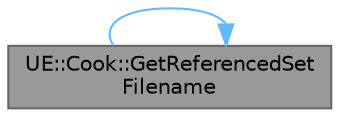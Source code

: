 digraph "UE::Cook::GetReferencedSetFilename"
{
 // INTERACTIVE_SVG=YES
 // LATEX_PDF_SIZE
  bgcolor="transparent";
  edge [fontname=Helvetica,fontsize=10,labelfontname=Helvetica,labelfontsize=10];
  node [fontname=Helvetica,fontsize=10,shape=box,height=0.2,width=0.4];
  rankdir="LR";
  Node1 [id="Node000001",label="UE::Cook::GetReferencedSet\lFilename",height=0.2,width=0.4,color="gray40", fillcolor="grey60", style="filled", fontcolor="black",tooltip="Return the relative path under the cook output MetaData folder to the ReferencedSet file."];
  Node1 -> Node1 [id="edge1_Node000001_Node000001",color="steelblue1",style="solid",tooltip=" "];
}

